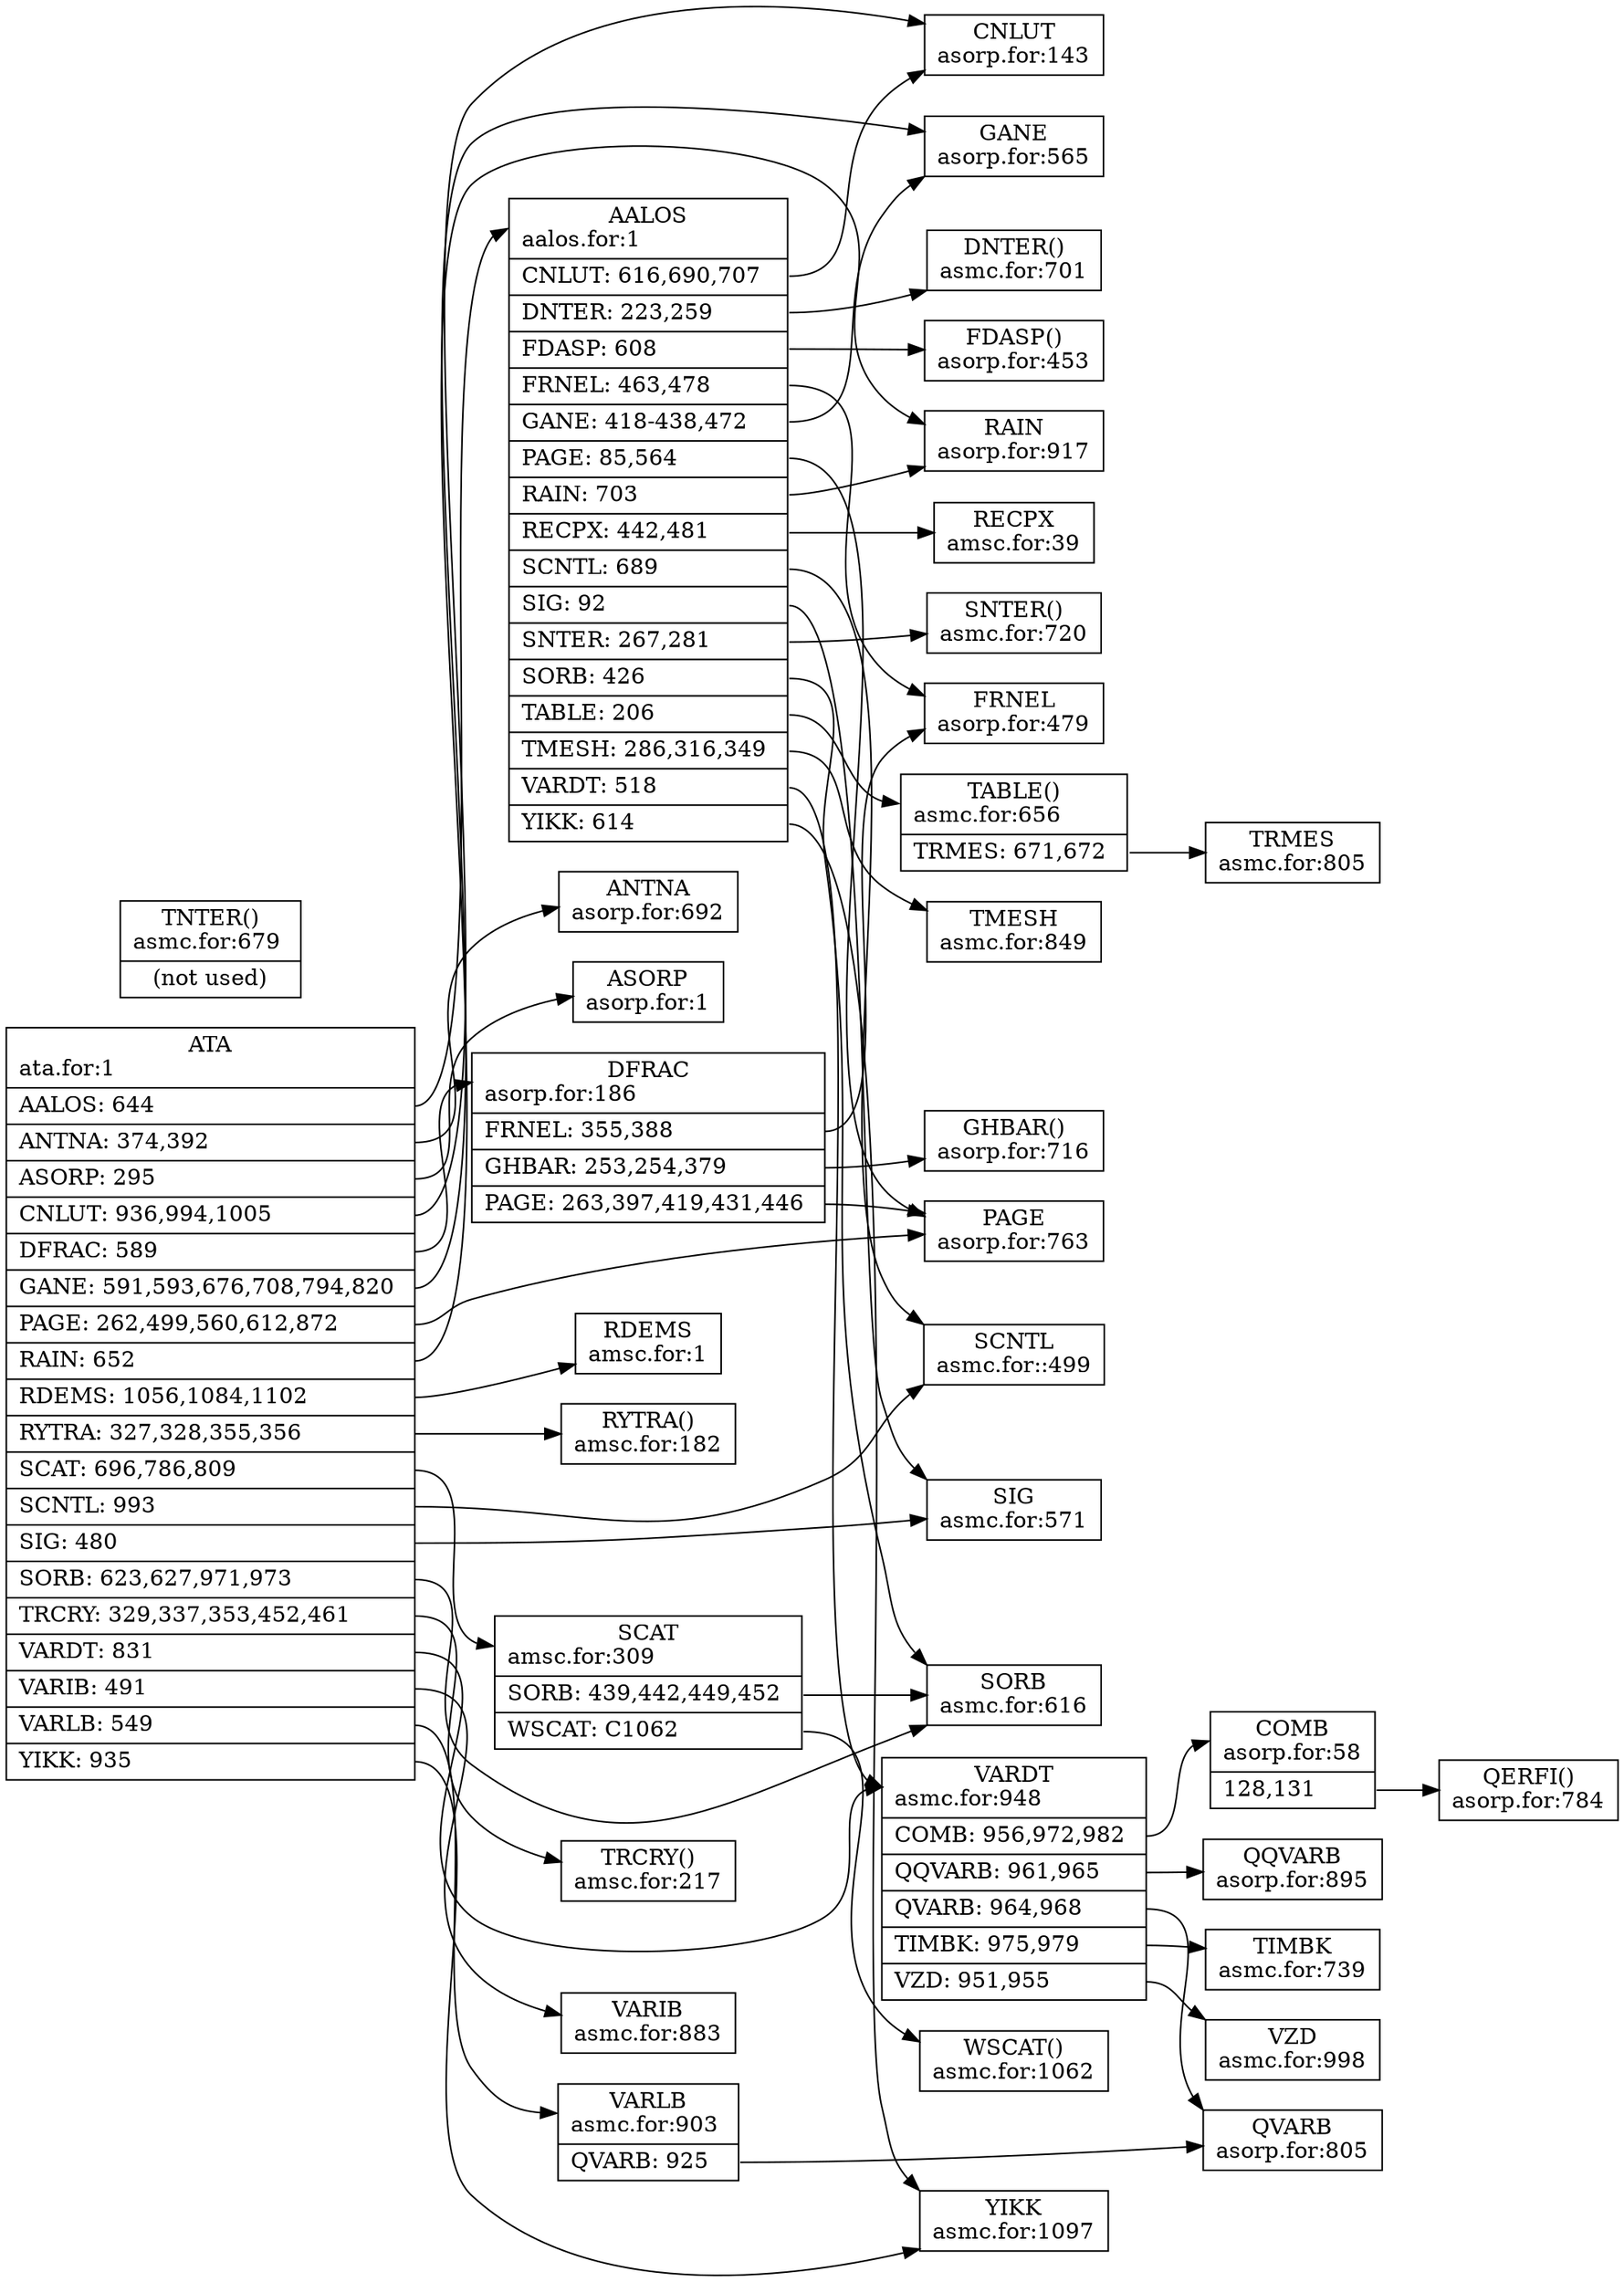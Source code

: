 digraph g {

graph [
       rankdir = "LR"
       ];

"ATA"
[
 shape = "record"
 label = "<f0> ATA\nata.for:1 \l | <AALOS> AALOS: 644 \l | <ANTNA> ANTNA: 374,392 \l | <ASORP> ASORP: 295 \l | <CNLUT> CNLUT: 936,994,1005 \l | <DFRAC> DFRAC: 589 \l | <GANE> GANE: 591,593,676,708,794,820 \l | <PAGE> PAGE: 262,499,560,612,872 \l | <RAIN> RAIN: 652 \l | <RDEMS> RDEMS: 1056,1084,1102 \l | <RYTRA> RYTRA: 327,328,355,356 \l | <SCAT> SCAT: 696,786,809 \l | <SCNTL> SCNTL: 993 \l | <SIG> SIG: 480 \l | <SORB> SORB: 623,627,971,973 \l | <TRCRY> TRCRY: 329,337,353,452,461 \l | <VARDT> VARDT: 831 \l | <VARIB> VARIB: 491 \l | <VARLB> VARLB: 549 \l | <YIKK> YIKK: 935 \l"
];


"AALOS"
[
 shape = "record"
 label = "<f0> AALOS\naalos.for:1 \l | <CNLUT> CNLUT: 616,690,707 \l | <DNTER> DNTER: 223,259 \l | <FDASP> FDASP: 608 \l | <FRNEL> FRNEL: 463,478 \l | <GANE> GANE: 418-438,472 \l | <PAGE> PAGE: 85,564 \l | <RAIN> RAIN: 703 \l | <RECPX> RECPX: 442,481 \l | <SCNTL> SCNTL: 689 \l | <SIG> SIG: 92 \l | <SNTER> SNTER: 267,281 \l | <SORB> SORB: 426 \l | <TABLE> TABLE: 206 \l | <TMESH> TMESH: 286,316,349 \l | <VARDT> VARDT: 518 \l | <YIKK> YIKK: 614 \l"
];

 
"RDEMS"
[
 shape = "record"
 label = "<f0> RDEMS\namsc.for:1"
 ];

"RECPX"
[
 shape = "record"
 label = "<f0> RECPX\namsc.for:39"
 ];

"RYTRA"
[
 shape = "record"
 label = "<f0> RYTRA()\namsc.for:182"
 ];

"TRCRY"
[
 shape = "record"
 label = "<f0> TRCRY()\namsc.for:217"
 ];

"SCAT"
[
 shape = "record"
 label = "<f0> SCAT\namsc.for:309 \l | <SORB> SORB: 439,442,449,452 \l | <WSCAT> WSCAT: C1062 \l"
 ];


"SCNTL"
[
 shape = "record"
 label = "<f0> SCNTL\nasmc.for::499"
 ];

"SIG"
[
 shape = "record"
 label = "<f0> SIG\nasmc.for:571"
 ];

"SORB"
[
 shape = "record"
 label = "<f0> SORB\nasmc.for:616"
 ];

"TABLE"
[
 shape = "record"
 label = "<f0> TABLE()\nasmc.for:656 \l | <TRMES> TRMES: 671,672 \l"
 ];


"TNTER"
[
 shape = "record"
 label = "<f0> TNTER()\nasmc.for:679 \l | (not used)"
 ];

"DNTER"
[
 shape = "record"
 label = "<f0> DNTER()\nasmc.for:701"
 ];

"SNTER"
[
 shape = "record"
 label = "<f0> SNTER()\nasmc.for:720"
 ];

"TIMBK"
[
 shape = "record"
 label = "<f0> TIMBK\nasmc.for:739"
 ];

"TRMES"
[
 shape = "record"
 label = "<f0> TRMES\nasmc.for:805"
 ];

"TMESH"
[
 shape = "record"
 label = "<f0> TMESH\nasmc.for:849"
 ];

"VARIB"
[
 shape = "record"
 label = "<f0> VARIB\nasmc.for:883"
 ];

"VARLB"
[
 shape = "record"
 label = "<f0> VARLB\nasmc.for:903 \l | <QVARB> QVARB: 925 \l"
 ];


"VARDT"
[
 shape = "record"
 label = "<f0> VARDT\nasmc.for:948 \l | <COMB> COMB: 956,972,982 \l | <QQVARB> QQVARB: 961,965 \l | <QVARB> QVARB: 964,968 \l | <TIMBK> TIMBK: 975,979 \l | <VZD> VZD: 951,955 \l"
];
 

"VZD"
[
 shape = "record"
 label = "<f0> VZD\nasmc.for:998"
 ];

"WSCAT"
[
 shape = "record"
 label = "<f0> WSCAT()\nasmc.for:1062"
 ];

"YIKK"
[
 shape = "record"
 label = "<f0> YIKK\nasmc.for:1097"
 ];

"ASORP"
[
 shape = "record"
 label = "<f0> ASORP\nasorp.for:1"
 ];

"COMB"
[
 shape = "record"
 label = "<f0> COMB\nasorp.for:58| <QERFI> 128,131 \l"
 ];

"CNLUT"
[
 shape = "record"
 label = "<f0> CNLUT\nasorp.for:143"
 ];

"DFRAC"
[
 shape = "record"
 label = "<f0> DFRAC\nasorp.for:186 \l | <FRNEL> FRNEL: 355,388 \l | <GHBAR> GHBAR: 253,254,379 \l | <PAGE> PAGE: 263,397,419,431,446 \l"
];


"FDASP"
[
 shape = "record"
 label = "<f0> FDASP()\nasorp.for:453"
 ];

"FRNEL"
[
 shape = "record"
 label = "<f0> FRNEL\nasorp.for:479"
 ];

"GANE"
[
 shape = "record"
 label = "<f0> GANE\nasorp.for:565"
 ];

"ANTNA"
[
 shape = "record"
 label = "<f0> ANTNA\nasorp.for:692"
 ];

"GHBAR"
[
 shape = "record"
 label = "<f0> GHBAR()\nasorp.for:716"
 ];

"PAGE"
[
 shape = "record"
 label = "<f0> PAGE\nasorp.for:763"
 ];

"QERFI"
[
 shape = "record"
 label = "<f0> QERFI()\nasorp.for:784"
 ];

"QVARB"
[
 shape = "record"
 label = "<f0> QVARB\nasorp.for:805"
 ];
 

"QQVARB"
[
 shape = "record"
 label = "<f0> QQVARB\nasorp.for:895"
 ];

"RAIN"
[
 shape = "record"
 label = "<f0> RAIN\nasorp.for:917"
 ];

"ATA":PAGE  -> "PAGE":f0;
"ATA":ASORP -> "ASORP":f0;
"ATA":RYTRA -> "RYTRA":f0;
"ATA":TRCRY -> "TRCRY":f0;
"ATA":ANTNA -> "ANTNA":f0;
"ATA":SIG   -> "SIG":f0;
"ATA":VARIB -> "VARIB":f0;
"ATA":VARLB -> "VARLB":f0;
"ATA":DFRAC -> "DFRAC":f0;
"ATA":GANE  -> "GANE":f0;
"ATA":SORB  -> "SORB":f0;
"ATA":AALOS -> "AALOS":f0;
"ATA":RAIN  -> "RAIN":f0;
"ATA":SCAT  -> "SCAT":f0;
"ATA":VARDT -> "VARDT":f0;
"ATA":YIKK  -> "YIKK":f0;
"ATA":CNLUT -> "CNLUT":f0;
"ATA":SCNTL -> "SCNTL":f0;
"ATA":RDEMS -> "RDEMS":f0;

"AALOS":PAGE  -> "PAGE":f0;
"AALOS":SIG   -> "SIG":f0;
"AALOS":DNTER -> "DNTER":f0;
"AALOS":SNTER -> "SNTER":f0;
"AALOS":TMESH -> "TMESH":f0;
"AALOS":GANE  -> "GANE":f0;
"AALOS":SORB  -> "SORB":f0;
"AALOS":RECPX -> "RECPX":f0;
"AALOS":FRNEL -> "FRNEL":f0;
"AALOS":VARDT -> "VARDT":f0;
"AALOS":FDASP -> "FDASP":f0;
"AALOS":YIKK  -> "YIKK":f0;
"AALOS":CNLUT -> "CNLUT":f0;
"AALOS":SCNTL -> "SCNTL":f0;
"AALOS":RAIN  -> "RAIN":f0;
"AALOS":TABLE -> "TABLE":f0;

"SCAT":SORB     -> "SORB":f0;
"SCAT":WSCAT    -> "WSCAT":f0;

"TABLE":TRMES -> "TRMES":f0

"VARLB":QVARB   -> "QVARB":f0;

"VARDT":VZD -> "VZD":f0;
"VARDT":COMB -> "COMB":f0;
"VARDT":QQVARB -> "QQVARB":f0;
"VARDT":QVARB -> "QVARB":f0;
"VARDT":TIMBK -> "TIMBK":f0;

"COMB":QERFI -> "QERFI":f0;

"DFRAC":GHBAR -> "GHBAR":f0;
"DFRAC":PAGE -> "PAGE":f0;
"DFRAC":FRNEL -> "FRNEL":f0;

}
